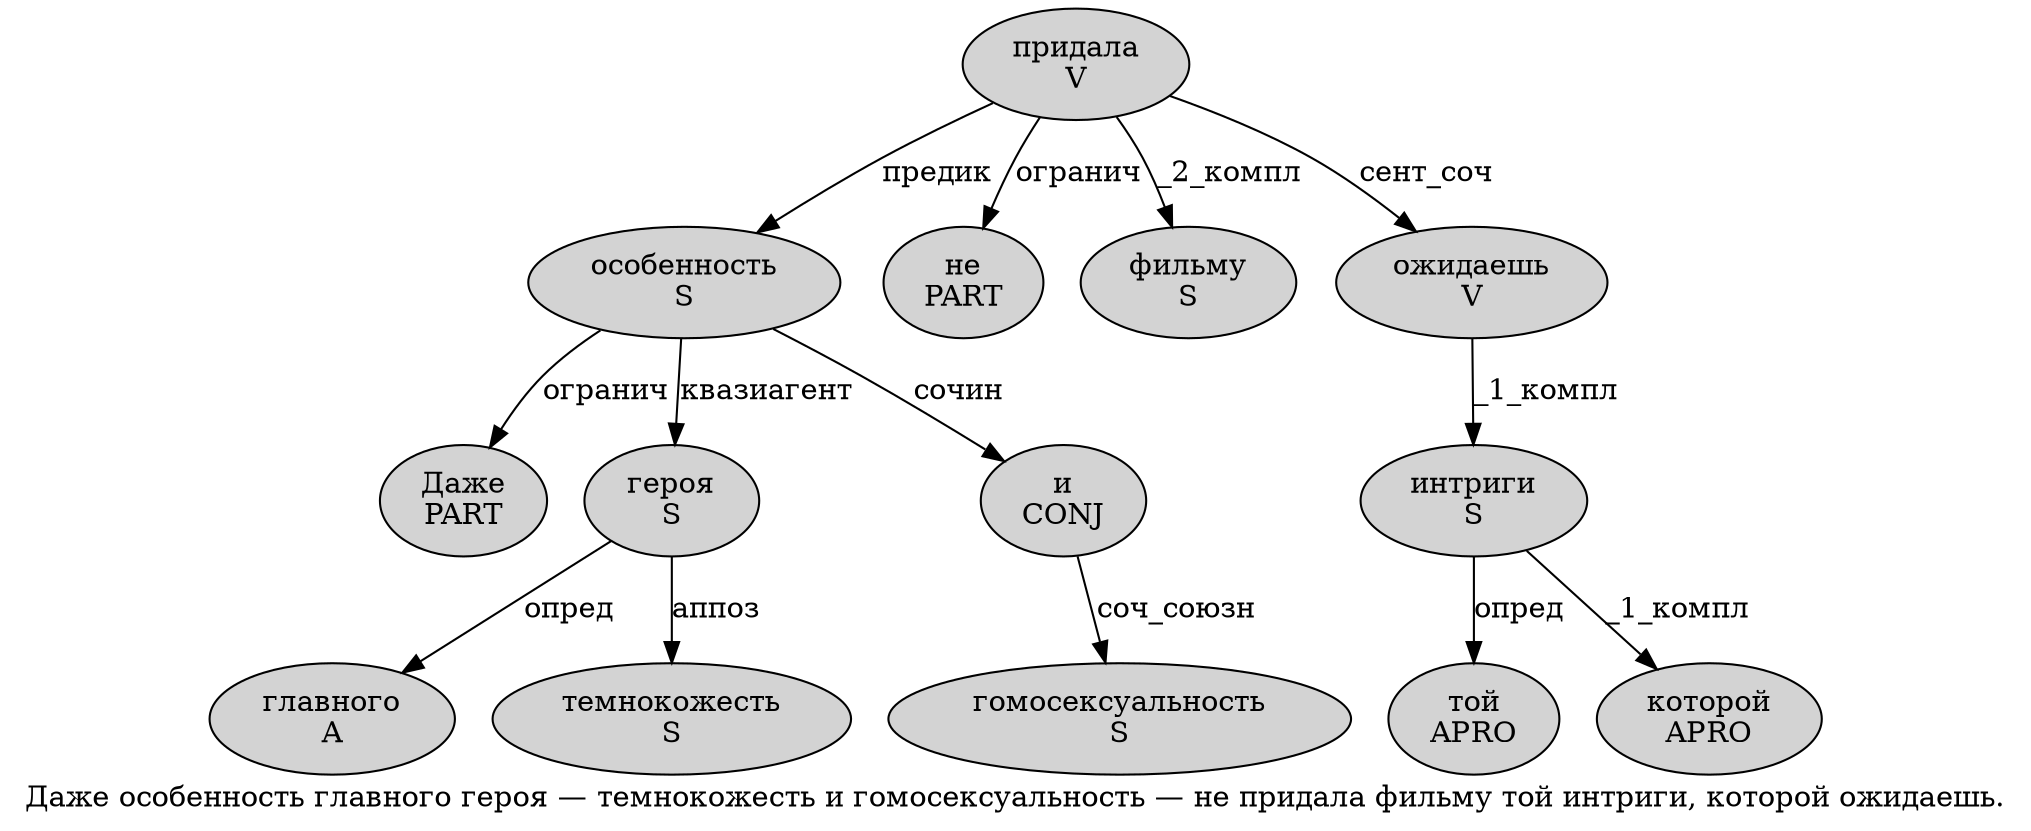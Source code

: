 digraph SENTENCE_4208 {
	graph [label="Даже особенность главного героя — темнокожесть и гомосексуальность — не придала фильму той интриги, которой ожидаешь."]
	node [style=filled]
		0 [label="Даже
PART" color="" fillcolor=lightgray penwidth=1 shape=ellipse]
		1 [label="особенность
S" color="" fillcolor=lightgray penwidth=1 shape=ellipse]
		2 [label="главного
A" color="" fillcolor=lightgray penwidth=1 shape=ellipse]
		3 [label="героя
S" color="" fillcolor=lightgray penwidth=1 shape=ellipse]
		5 [label="темнокожесть
S" color="" fillcolor=lightgray penwidth=1 shape=ellipse]
		6 [label="и
CONJ" color="" fillcolor=lightgray penwidth=1 shape=ellipse]
		7 [label="гомосексуальность
S" color="" fillcolor=lightgray penwidth=1 shape=ellipse]
		9 [label="не
PART" color="" fillcolor=lightgray penwidth=1 shape=ellipse]
		10 [label="придала
V" color="" fillcolor=lightgray penwidth=1 shape=ellipse]
		11 [label="фильму
S" color="" fillcolor=lightgray penwidth=1 shape=ellipse]
		12 [label="той
APRO" color="" fillcolor=lightgray penwidth=1 shape=ellipse]
		13 [label="интриги
S" color="" fillcolor=lightgray penwidth=1 shape=ellipse]
		15 [label="которой
APRO" color="" fillcolor=lightgray penwidth=1 shape=ellipse]
		16 [label="ожидаешь
V" color="" fillcolor=lightgray penwidth=1 shape=ellipse]
			13 -> 12 [label="опред"]
			13 -> 15 [label="_1_компл"]
			10 -> 1 [label="предик"]
			10 -> 9 [label="огранич"]
			10 -> 11 [label="_2_компл"]
			10 -> 16 [label="сент_соч"]
			16 -> 13 [label="_1_компл"]
			3 -> 2 [label="опред"]
			3 -> 5 [label="аппоз"]
			6 -> 7 [label="соч_союзн"]
			1 -> 0 [label="огранич"]
			1 -> 3 [label="квазиагент"]
			1 -> 6 [label="сочин"]
}